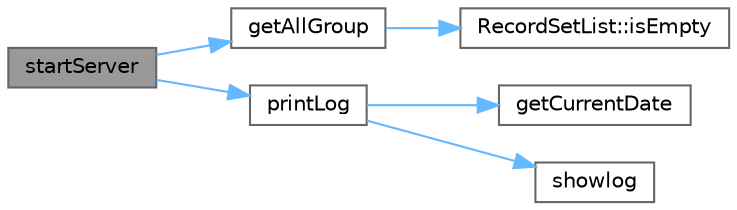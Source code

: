 digraph "startServer"
{
 // LATEX_PDF_SIZE
  bgcolor="transparent";
  edge [fontname=Helvetica,fontsize=10,labelfontname=Helvetica,labelfontsize=10];
  node [fontname=Helvetica,fontsize=10,shape=box,height=0.2,width=0.4];
  rankdir="LR";
  Node1 [id="Node000001",label="startServer",height=0.2,width=0.4,color="gray40", fillcolor="grey60", style="filled", fontcolor="black",tooltip="启动服务器"];
  Node1 -> Node2 [id="edge1_Node000001_Node000002",color="steelblue1",style="solid",tooltip=" "];
  Node2 [id="Node000002",label="getAllGroup",height=0.2,width=0.4,color="grey40", fillcolor="white", style="filled",URL="$classcchatserver.html#a2c69838deb9c3a2db759a220857bf93d",tooltip="得到所有的群"];
  Node2 -> Node3 [id="edge2_Node000002_Node000003",color="steelblue1",style="solid",tooltip=" "];
  Node3 [id="Node000003",label="RecordSetList::isEmpty",height=0.2,width=0.4,color="grey40", fillcolor="white", style="filled",URL="$class_record_set_list.html#acf82f9b2937375c7b1cf3dccb3df3312",tooltip="检查记录是否为空"];
  Node1 -> Node4 [id="edge3_Node000001_Node000004",color="steelblue1",style="solid",tooltip=" "];
  Node4 [id="Node000004",label="printLog",height=0.2,width=0.4,color="grey40", fillcolor="white", style="filled",URL="$classcchatserver.html#abc269f2177376830062b9e0c68c556f6",tooltip="打印用户日志"];
  Node4 -> Node5 [id="edge4_Node000004_Node000005",color="steelblue1",style="solid",tooltip=" "];
  Node5 [id="Node000005",label="getCurrentDate",height=0.2,width=0.4,color="grey40", fillcolor="white", style="filled",URL="$classcchatserver.html#ae9793b5694d7c2405cc04c5ec797d8fd",tooltip="得到当前时间"];
  Node4 -> Node6 [id="edge5_Node000004_Node000006",color="steelblue1",style="solid",tooltip=" "];
  Node6 [id="Node000006",label="showlog",height=0.2,width=0.4,color="grey40", fillcolor="white", style="filled",URL="$classcchatserver.html#aaa495be72663b923dd43ffcb1f8c7ef7",tooltip="日志消息"];
}
